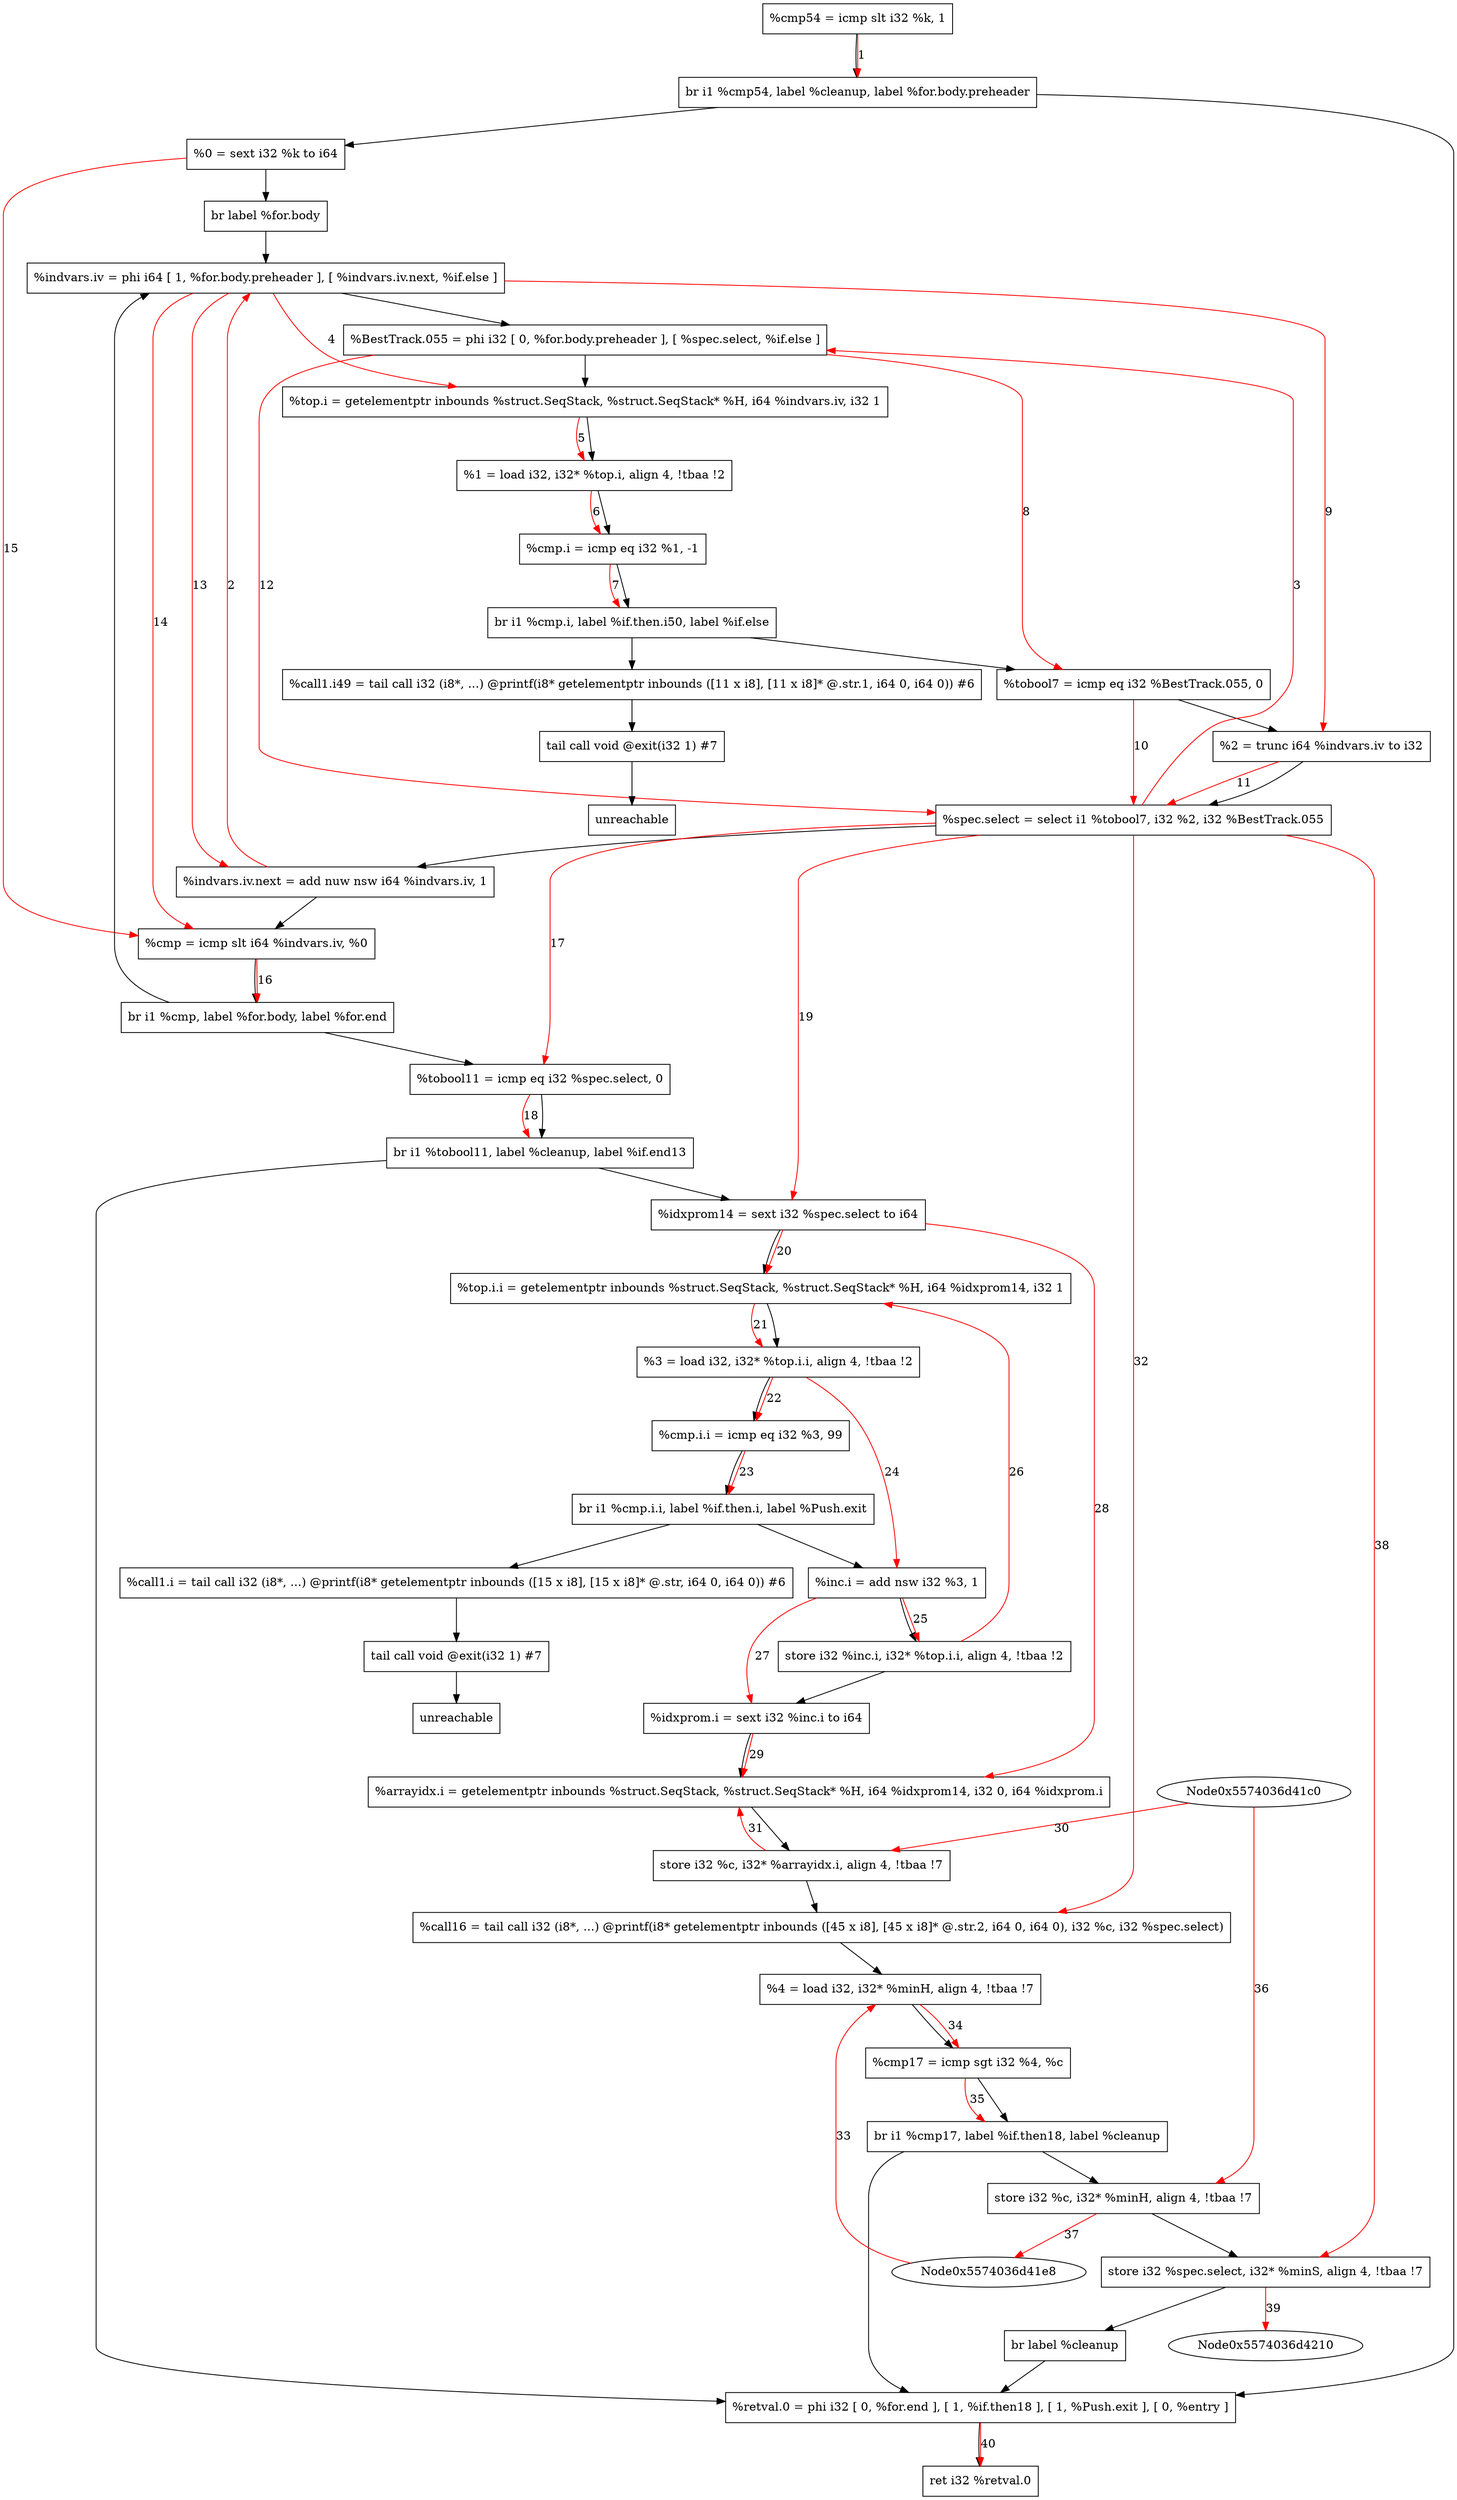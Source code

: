 digraph "CDFG for'Hold' function" {
	Node0x5574036d44f0[shape=record, label="  %cmp54 = icmp slt i32 %k, 1"]
	Node0x5574036d4738[shape=record, label="  br i1 %cmp54, label %cleanup, label %for.body.preheader"]
	Node0x5574036d4688[shape=record, label="  %0 = sext i32 %k to i64"]
	Node0x5574036d4878[shape=record, label="  br label %for.body"]
	Node0x5574036d49f8[shape=record, label="  %indvars.iv = phi i64 [ 1, %for.body.preheader ], [ %indvars.iv.next, %if.else ]"]
	Node0x5574036d4d28[shape=record, label="  %BestTrack.055 = phi i32 [ 0, %for.body.preheader ], [ %spec.select, %if.else ]"]
	Node0x5574036d4e38[shape=record, label="  %top.i = getelementptr inbounds %struct.SeqStack, %struct.SeqStack* %H, i64 %indvars.iv, i32 1"]
	Node0x5574036d4ec8[shape=record, label="  %1 = load i32, i32* %top.i, align 4, !tbaa !2"]
	Node0x5574036d4f60[shape=record, label="  %cmp.i = icmp eq i32 %1, -1"]
	Node0x5574036d50c8[shape=record, label="  br i1 %cmp.i, label %if.then.i50, label %if.else"]
	Node0x5574036d5160[shape=record, label="  %call1.i49 = tail call i32 (i8*, ...) @printf(i8* getelementptr inbounds ([11 x i8], [11 x i8]* @.str.1, i64 0, i64 0)) #6"]
	Node0x5574036d52a0[shape=record, label="  tail call void @exit(i32 1) #7"]
	Node0x5574036d5340[shape=record, label="  unreachable"]
	Node0x5574036d53b0[shape=record, label="  %tobool7 = icmp eq i32 %BestTrack.055, 0"]
	Node0x5574036d49a8[shape=record, label="  %2 = trunc i64 %indvars.iv to i32"]
	Node0x5574036d5468[shape=record, label="  %spec.select = select i1 %tobool7, i32 %2, i32 %BestTrack.055"]
	Node0x5574036d54e0[shape=record, label="  %indvars.iv.next = add nuw nsw i64 %indvars.iv, 1"]
	Node0x5574036d5550[shape=record, label="  %cmp = icmp slt i64 %indvars.iv, %0"]
	Node0x5574036d5648[shape=record, label="  br i1 %cmp, label %for.body, label %for.end"]
	Node0x5574036d56c0[shape=record, label="  %tobool11 = icmp eq i32 %spec.select, 0"]
	Node0x5574036d5ab8[shape=record, label="  br i1 %tobool11, label %cleanup, label %if.end13"]
	Node0x5574036d4818[shape=record, label="  %idxprom14 = sext i32 %spec.select to i64"]
	Node0x5574036d5b78[shape=record, label="  %top.i.i = getelementptr inbounds %struct.SeqStack, %struct.SeqStack* %H, i64 %idxprom14, i32 1"]
	Node0x5574036d4cd8[shape=record, label="  %3 = load i32, i32* %top.i.i, align 4, !tbaa !2"]
	Node0x5574036d5c20[shape=record, label="  %cmp.i.i = icmp eq i32 %3, 99"]
	Node0x5574036d5e28[shape=record, label="  br i1 %cmp.i.i, label %if.then.i, label %Push.exit"]
	Node0x5574036d5ec0[shape=record, label="  %call1.i = tail call i32 (i8*, ...) @printf(i8* getelementptr inbounds ([15 x i8], [15 x i8]* @.str, i64 0, i64 0)) #6"]
	Node0x5574036d5ff0[shape=record, label="  tail call void @exit(i32 1) #7"]
	Node0x5574036d6090[shape=record, label="  unreachable"]
	Node0x5574036d6100[shape=record, label="  %inc.i = add nsw i32 %3, 1"]
	Node0x5574036d6170[shape=record, label="  store i32 %inc.i, i32* %top.i.i, align 4, !tbaa !2"]
	Node0x5574036d5d98[shape=record, label="  %idxprom.i = sext i32 %inc.i to i64"]
	Node0x5574036d6250[shape=record, label="  %arrayidx.i = getelementptr inbounds %struct.SeqStack, %struct.SeqStack* %H, i64 %idxprom14, i32 0, i64 %idxprom.i"]
	Node0x5574036d6300[shape=record, label="  store i32 %c, i32* %arrayidx.i, align 4, !tbaa !7"]
	Node0x5574036d6450[shape=record, label="  %call16 = tail call i32 (i8*, ...) @printf(i8* getelementptr inbounds ([45 x i8], [45 x i8]* @.str.2, i64 0, i64 0), i32 %c, i32 %spec.select)"]
	Node0x5574036d5038[shape=record, label="  %4 = load i32, i32* %minH, align 4, !tbaa !7"]
	Node0x5574036d6570[shape=record, label="  %cmp17 = icmp sgt i32 %4, %c"]
	Node0x5574036d26b8[shape=record, label="  br i1 %cmp17, label %if.then18, label %cleanup"]
	Node0x5574036d2730[shape=record, label="  store i32 %c, i32* %minH, align 4, !tbaa !7"]
	Node0x5574036d27b0[shape=record, label="  store i32 %spec.select, i32* %minS, align 4, !tbaa !7"]
	Node0x5574036d2628[shape=record, label="  br label %cleanup"]
	Node0x5574036d2808[shape=record, label="  %retval.0 = phi i32 [ 0, %for.end ], [ 1, %if.then18 ], [ 1, %Push.exit ], [ 0, %entry ]"]
	Node0x5574036d4478[shape=record, label="  ret i32 %retval.0"]
	Node0x5574036d44f0 -> Node0x5574036d4738
	Node0x5574036d4738 -> Node0x5574036d2808
	Node0x5574036d4738 -> Node0x5574036d4688
	Node0x5574036d4688 -> Node0x5574036d4878
	Node0x5574036d4878 -> Node0x5574036d49f8
	Node0x5574036d49f8 -> Node0x5574036d4d28
	Node0x5574036d4d28 -> Node0x5574036d4e38
	Node0x5574036d4e38 -> Node0x5574036d4ec8
	Node0x5574036d4ec8 -> Node0x5574036d4f60
	Node0x5574036d4f60 -> Node0x5574036d50c8
	Node0x5574036d50c8 -> Node0x5574036d5160
	Node0x5574036d50c8 -> Node0x5574036d53b0
	Node0x5574036d5160 -> Node0x5574036d52a0
	Node0x5574036d52a0 -> Node0x5574036d5340
	Node0x5574036d53b0 -> Node0x5574036d49a8
	Node0x5574036d49a8 -> Node0x5574036d5468
	Node0x5574036d5468 -> Node0x5574036d54e0
	Node0x5574036d54e0 -> Node0x5574036d5550
	Node0x5574036d5550 -> Node0x5574036d5648
	Node0x5574036d5648 -> Node0x5574036d49f8
	Node0x5574036d5648 -> Node0x5574036d56c0
	Node0x5574036d56c0 -> Node0x5574036d5ab8
	Node0x5574036d5ab8 -> Node0x5574036d2808
	Node0x5574036d5ab8 -> Node0x5574036d4818
	Node0x5574036d4818 -> Node0x5574036d5b78
	Node0x5574036d5b78 -> Node0x5574036d4cd8
	Node0x5574036d4cd8 -> Node0x5574036d5c20
	Node0x5574036d5c20 -> Node0x5574036d5e28
	Node0x5574036d5e28 -> Node0x5574036d5ec0
	Node0x5574036d5e28 -> Node0x5574036d6100
	Node0x5574036d5ec0 -> Node0x5574036d5ff0
	Node0x5574036d5ff0 -> Node0x5574036d6090
	Node0x5574036d6100 -> Node0x5574036d6170
	Node0x5574036d6170 -> Node0x5574036d5d98
	Node0x5574036d5d98 -> Node0x5574036d6250
	Node0x5574036d6250 -> Node0x5574036d6300
	Node0x5574036d6300 -> Node0x5574036d6450
	Node0x5574036d6450 -> Node0x5574036d5038
	Node0x5574036d5038 -> Node0x5574036d6570
	Node0x5574036d6570 -> Node0x5574036d26b8
	Node0x5574036d26b8 -> Node0x5574036d2730
	Node0x5574036d26b8 -> Node0x5574036d2808
	Node0x5574036d2730 -> Node0x5574036d27b0
	Node0x5574036d27b0 -> Node0x5574036d2628
	Node0x5574036d2628 -> Node0x5574036d2808
	Node0x5574036d2808 -> Node0x5574036d4478
edge [color=red]
	Node0x5574036d44f0 -> Node0x5574036d4738[label="1"]
	Node0x5574036d54e0 -> Node0x5574036d49f8[label="2"]
	Node0x5574036d5468 -> Node0x5574036d4d28[label="3"]
	Node0x5574036d49f8 -> Node0x5574036d4e38[label="4"]
	Node0x5574036d4e38 -> Node0x5574036d4ec8[label="5"]
	Node0x5574036d4ec8 -> Node0x5574036d4f60[label="6"]
	Node0x5574036d4f60 -> Node0x5574036d50c8[label="7"]
	Node0x5574036d4d28 -> Node0x5574036d53b0[label="8"]
	Node0x5574036d49f8 -> Node0x5574036d49a8[label="9"]
	Node0x5574036d53b0 -> Node0x5574036d5468[label="10"]
	Node0x5574036d49a8 -> Node0x5574036d5468[label="11"]
	Node0x5574036d4d28 -> Node0x5574036d5468[label="12"]
	Node0x5574036d49f8 -> Node0x5574036d54e0[label="13"]
	Node0x5574036d49f8 -> Node0x5574036d5550[label="14"]
	Node0x5574036d4688 -> Node0x5574036d5550[label="15"]
	Node0x5574036d5550 -> Node0x5574036d5648[label="16"]
	Node0x5574036d5468 -> Node0x5574036d56c0[label="17"]
	Node0x5574036d56c0 -> Node0x5574036d5ab8[label="18"]
	Node0x5574036d5468 -> Node0x5574036d4818[label="19"]
	Node0x5574036d4818 -> Node0x5574036d5b78[label="20"]
	Node0x5574036d5b78 -> Node0x5574036d4cd8[label="21"]
	Node0x5574036d4cd8 -> Node0x5574036d5c20[label="22"]
	Node0x5574036d5c20 -> Node0x5574036d5e28[label="23"]
	Node0x5574036d4cd8 -> Node0x5574036d6100[label="24"]
	Node0x5574036d6100 -> Node0x5574036d6170[label="25"]
	Node0x5574036d6170 -> Node0x5574036d5b78[label="26"]
	Node0x5574036d6100 -> Node0x5574036d5d98[label="27"]
	Node0x5574036d4818 -> Node0x5574036d6250[label="28"]
	Node0x5574036d5d98 -> Node0x5574036d6250[label="29"]
	Node0x5574036d41c0 -> Node0x5574036d6300[label="30"]
	Node0x5574036d6300 -> Node0x5574036d6250[label="31"]
	Node0x5574036d5468 -> Node0x5574036d6450[label="32"]
	Node0x5574036d41e8 -> Node0x5574036d5038[label="33"]
	Node0x5574036d5038 -> Node0x5574036d6570[label="34"]
	Node0x5574036d6570 -> Node0x5574036d26b8[label="35"]
	Node0x5574036d41c0 -> Node0x5574036d2730[label="36"]
	Node0x5574036d2730 -> Node0x5574036d41e8[label="37"]
	Node0x5574036d5468 -> Node0x5574036d27b0[label="38"]
	Node0x5574036d27b0 -> Node0x5574036d4210[label="39"]
	Node0x5574036d2808 -> Node0x5574036d4478[label="40"]
}
